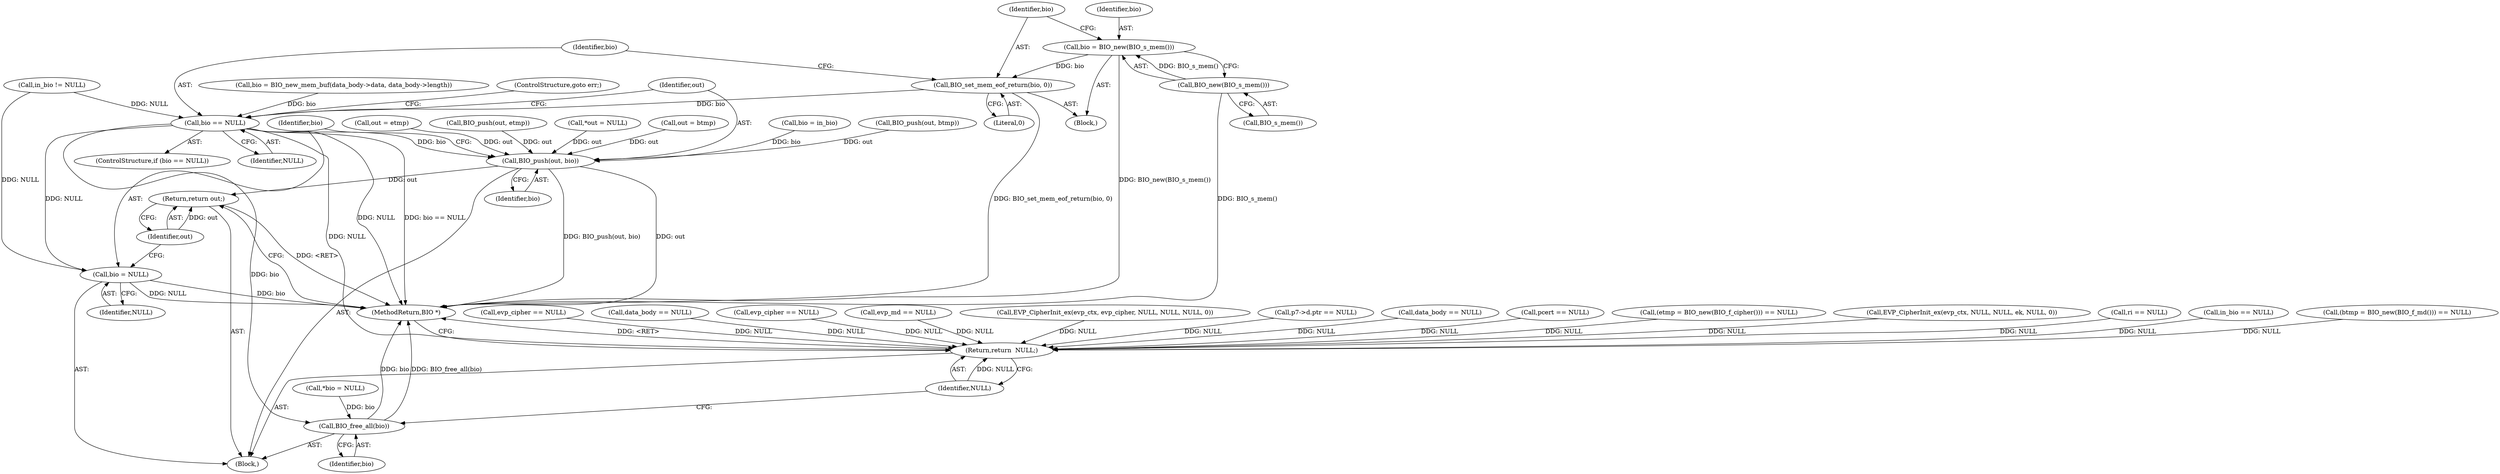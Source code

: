 digraph "0_openssl_59302b600e8d5b77ef144e447bb046fd7ab72686@pointer" {
"1000706" [label="(Call,BIO_set_mem_eof_return(bio, 0))"];
"1000702" [label="(Call,bio = BIO_new(BIO_s_mem()))"];
"1000704" [label="(Call,BIO_new(BIO_s_mem()))"];
"1000710" [label="(Call,bio == NULL)"];
"1000714" [label="(Call,BIO_push(out, bio))"];
"1000720" [label="(Return,return out;)"];
"1000717" [label="(Call,bio = NULL)"];
"1000735" [label="(Call,BIO_free_all(bio))"];
"1000737" [label="(Return,return  NULL;)"];
"1000737" [label="(Return,return  NULL;)"];
"1000718" [label="(Identifier,bio)"];
"1000669" [label="(Call,BIO_push(out, etmp))"];
"1000709" [label="(ControlStructure,if (bio == NULL))"];
"1000703" [label="(Identifier,bio)"];
"1000372" [label="(Call,data_body == NULL)"];
"1000719" [label="(Identifier,NULL)"];
"1000507" [label="(Call,pcert == NULL)"];
"1000706" [label="(Call,BIO_set_mem_eof_return(bio, 0))"];
"1000123" [label="(Call,*out = NULL)"];
"1000714" [label="(Call,BIO_push(out, bio))"];
"1000711" [label="(Identifier,bio)"];
"1000458" [label="(Call,(etmp = BIO_new(BIO_f_cipher())) == NULL)"];
"1000708" [label="(Literal,0)"];
"1000712" [label="(Identifier,NULL)"];
"1000119" [label="(Block,)"];
"1000640" [label="(Call,EVP_CipherInit_ex(evp_ctx, NULL, NULL, ek, NULL, 0))"];
"1000738" [label="(Identifier,NULL)"];
"1000707" [label="(Identifier,bio)"];
"1000442" [label="(Call,out = btmp)"];
"1000704" [label="(Call,BIO_new(BIO_s_mem()))"];
"1000715" [label="(Identifier,out)"];
"1000739" [label="(MethodReturn,BIO *)"];
"1000710" [label="(Call,bio == NULL)"];
"1000735" [label="(Call,BIO_free_all(bio))"];
"1000680" [label="(Call,bio = in_bio)"];
"1000498" [label="(Call,ri == NULL)"];
"1000375" [label="(Call,in_bio == NULL)"];
"1000135" [label="(Call,*bio = NULL)"];
"1000405" [label="(Call,(btmp = BIO_new(BIO_f_md())) == NULL)"];
"1000717" [label="(Call,bio = NULL)"];
"1000716" [label="(Identifier,bio)"];
"1000356" [label="(Call,evp_cipher == NULL)"];
"1000721" [label="(Identifier,out)"];
"1000676" [label="(Call,in_bio != NULL)"];
"1000446" [label="(Call,BIO_push(out, btmp))"];
"1000736" [label="(Identifier,bio)"];
"1000242" [label="(Call,data_body == NULL)"];
"1000701" [label="(Block,)"];
"1000702" [label="(Call,bio = BIO_new(BIO_s_mem()))"];
"1000713" [label="(ControlStructure,goto err;)"];
"1000691" [label="(Call,bio = BIO_new_mem_buf(data_body->data, data_body->length))"];
"1000665" [label="(Call,out = etmp)"];
"1000720" [label="(Return,return out;)"];
"1000308" [label="(Call,evp_cipher == NULL)"];
"1000427" [label="(Call,evp_md == NULL)"];
"1000562" [label="(Call,EVP_CipherInit_ex(evp_ctx, evp_cipher, NULL, NULL, NULL, 0))"];
"1000705" [label="(Call,BIO_s_mem())"];
"1000199" [label="(Call,p7->d.ptr == NULL)"];
"1000706" -> "1000701"  [label="AST: "];
"1000706" -> "1000708"  [label="CFG: "];
"1000707" -> "1000706"  [label="AST: "];
"1000708" -> "1000706"  [label="AST: "];
"1000711" -> "1000706"  [label="CFG: "];
"1000706" -> "1000739"  [label="DDG: BIO_set_mem_eof_return(bio, 0)"];
"1000702" -> "1000706"  [label="DDG: bio"];
"1000706" -> "1000710"  [label="DDG: bio"];
"1000702" -> "1000701"  [label="AST: "];
"1000702" -> "1000704"  [label="CFG: "];
"1000703" -> "1000702"  [label="AST: "];
"1000704" -> "1000702"  [label="AST: "];
"1000707" -> "1000702"  [label="CFG: "];
"1000702" -> "1000739"  [label="DDG: BIO_new(BIO_s_mem())"];
"1000704" -> "1000702"  [label="DDG: BIO_s_mem()"];
"1000704" -> "1000705"  [label="CFG: "];
"1000705" -> "1000704"  [label="AST: "];
"1000704" -> "1000739"  [label="DDG: BIO_s_mem()"];
"1000710" -> "1000709"  [label="AST: "];
"1000710" -> "1000712"  [label="CFG: "];
"1000711" -> "1000710"  [label="AST: "];
"1000712" -> "1000710"  [label="AST: "];
"1000713" -> "1000710"  [label="CFG: "];
"1000715" -> "1000710"  [label="CFG: "];
"1000710" -> "1000739"  [label="DDG: NULL"];
"1000710" -> "1000739"  [label="DDG: bio == NULL"];
"1000691" -> "1000710"  [label="DDG: bio"];
"1000676" -> "1000710"  [label="DDG: NULL"];
"1000710" -> "1000714"  [label="DDG: bio"];
"1000710" -> "1000717"  [label="DDG: NULL"];
"1000710" -> "1000735"  [label="DDG: bio"];
"1000710" -> "1000737"  [label="DDG: NULL"];
"1000714" -> "1000119"  [label="AST: "];
"1000714" -> "1000716"  [label="CFG: "];
"1000715" -> "1000714"  [label="AST: "];
"1000716" -> "1000714"  [label="AST: "];
"1000718" -> "1000714"  [label="CFG: "];
"1000714" -> "1000739"  [label="DDG: BIO_push(out, bio)"];
"1000714" -> "1000739"  [label="DDG: out"];
"1000442" -> "1000714"  [label="DDG: out"];
"1000446" -> "1000714"  [label="DDG: out"];
"1000669" -> "1000714"  [label="DDG: out"];
"1000665" -> "1000714"  [label="DDG: out"];
"1000123" -> "1000714"  [label="DDG: out"];
"1000680" -> "1000714"  [label="DDG: bio"];
"1000714" -> "1000720"  [label="DDG: out"];
"1000720" -> "1000119"  [label="AST: "];
"1000720" -> "1000721"  [label="CFG: "];
"1000721" -> "1000720"  [label="AST: "];
"1000739" -> "1000720"  [label="CFG: "];
"1000720" -> "1000739"  [label="DDG: <RET>"];
"1000721" -> "1000720"  [label="DDG: out"];
"1000717" -> "1000119"  [label="AST: "];
"1000717" -> "1000719"  [label="CFG: "];
"1000718" -> "1000717"  [label="AST: "];
"1000719" -> "1000717"  [label="AST: "];
"1000721" -> "1000717"  [label="CFG: "];
"1000717" -> "1000739"  [label="DDG: NULL"];
"1000717" -> "1000739"  [label="DDG: bio"];
"1000676" -> "1000717"  [label="DDG: NULL"];
"1000735" -> "1000119"  [label="AST: "];
"1000735" -> "1000736"  [label="CFG: "];
"1000736" -> "1000735"  [label="AST: "];
"1000738" -> "1000735"  [label="CFG: "];
"1000735" -> "1000739"  [label="DDG: BIO_free_all(bio)"];
"1000735" -> "1000739"  [label="DDG: bio"];
"1000135" -> "1000735"  [label="DDG: bio"];
"1000737" -> "1000119"  [label="AST: "];
"1000737" -> "1000738"  [label="CFG: "];
"1000738" -> "1000737"  [label="AST: "];
"1000739" -> "1000737"  [label="CFG: "];
"1000737" -> "1000739"  [label="DDG: <RET>"];
"1000738" -> "1000737"  [label="DDG: NULL"];
"1000375" -> "1000737"  [label="DDG: NULL"];
"1000562" -> "1000737"  [label="DDG: NULL"];
"1000458" -> "1000737"  [label="DDG: NULL"];
"1000498" -> "1000737"  [label="DDG: NULL"];
"1000405" -> "1000737"  [label="DDG: NULL"];
"1000199" -> "1000737"  [label="DDG: NULL"];
"1000427" -> "1000737"  [label="DDG: NULL"];
"1000640" -> "1000737"  [label="DDG: NULL"];
"1000308" -> "1000737"  [label="DDG: NULL"];
"1000507" -> "1000737"  [label="DDG: NULL"];
"1000356" -> "1000737"  [label="DDG: NULL"];
"1000242" -> "1000737"  [label="DDG: NULL"];
"1000372" -> "1000737"  [label="DDG: NULL"];
}
